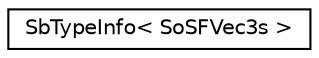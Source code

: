 digraph "Graphical Class Hierarchy"
{
 // LATEX_PDF_SIZE
  edge [fontname="Helvetica",fontsize="10",labelfontname="Helvetica",labelfontsize="10"];
  node [fontname="Helvetica",fontsize="10",shape=record];
  rankdir="LR";
  Node0 [label="SbTypeInfo\< SoSFVec3s \>",height=0.2,width=0.4,color="black", fillcolor="white", style="filled",URL="$structSbTypeInfo_3_01SoSFVec3s_01_4.html",tooltip=" "];
}
